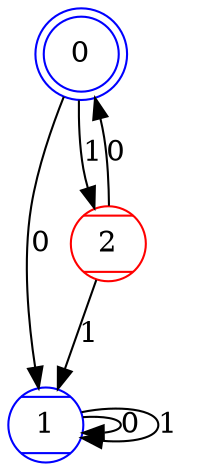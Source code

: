 digraph{
0 [color=blue, style=striped, shape=doublecircle]
1 [color=blue, style=striped, shape=Mcircle]
2 [color=red, style=striped, shape=Mcircle]
0->1 [label=0]
0->2 [label=1]
1->1 [label=0]
1->1 [label=1]
2->0 [label=0]
2->1 [label=1]
}